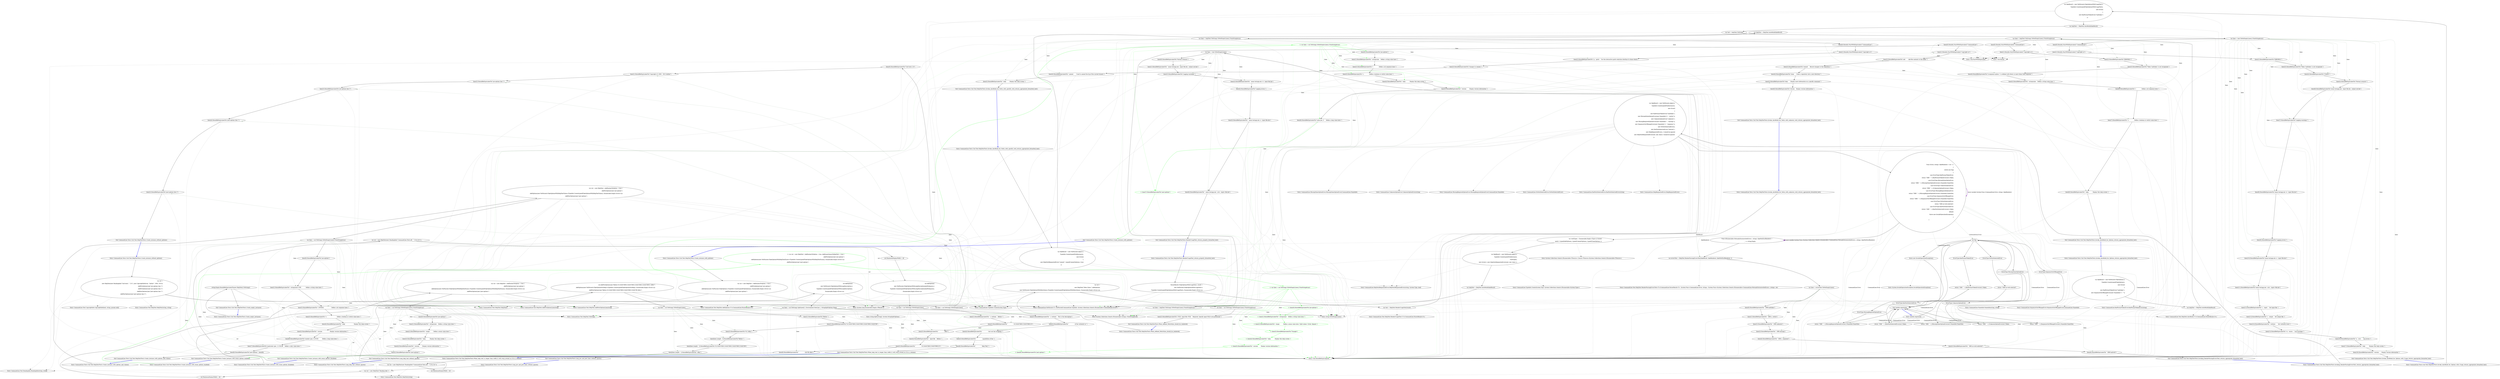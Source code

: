 digraph  {
d24 [cluster="CommandLine.Tests.Unit.Text.HelpTextTests.Create_instance_with_options()", color=green, community=0, label="-1: var lines = sut.ToString().ToNotEmptyLines().TrimStringArray()", span="57-57"];
d23 [cluster="CommandLine.Tests.Unit.Text.HelpTextTests.Create_instance_with_options()", label="var sut = new HelpText { AddDashesToOption = true }\r\n                .AddPreOptionsLine(''pre-options'')\r\n                .AddOptions(new NotParsed<FakeOptions>(TypeInfo.Create(typeof(FakeOptions)), Enumerable.Empty<Error>()))\r\n                .AddPostOptionsLine(''post-options'')", span="50-53"];
d25 [cluster="CommandLine.Tests.Unit.Text.HelpTextTests.Create_instance_with_options()", label="lines[0].ShouldBeEquivalentTo(''pre-options'')", span="58-58"];
d4 [cluster="CommandLine.Text.HelpText.ToString()", label="Entry CommandLine.Text.HelpText.ToString()", span="579-579"];
d21 [cluster="string.ToNotEmptyLines()", label="Entry string.ToNotEmptyLines()", span="10-10"];
d38 [cluster="System.Collections.Generic.IEnumerable<string>.TrimStringArray()", label="Entry System.Collections.Generic.IEnumerable<string>.TrimStringArray()", span="15-15"];
d26 [cluster="CommandLine.Tests.Unit.Text.HelpTextTests.Create_instance_with_options()", label="lines[1].ShouldBeEquivalentTo(''--stringvalue    Define a string value here.'')", span="59-59"];
d27 [cluster="CommandLine.Tests.Unit.Text.HelpTextTests.Create_instance_with_options()", label="lines[2].ShouldBeEquivalentTo(''-i               Define a int sequence here.'')", span="60-60"];
d28 [cluster="CommandLine.Tests.Unit.Text.HelpTextTests.Create_instance_with_options()", label="lines[3].ShouldBeEquivalentTo(''-x               Define a boolean or switch value here.'')", span="61-61"];
d29 [cluster="CommandLine.Tests.Unit.Text.HelpTextTests.Create_instance_with_options()", label="lines[4].ShouldBeEquivalentTo(''--help           Display this help screen.'')", span="62-62"];
d30 [cluster="CommandLine.Tests.Unit.Text.HelpTextTests.Create_instance_with_options()", label="lines[5].ShouldBeEquivalentTo(''--version        Display version information.'')", span="63-63"];
d31 [cluster="CommandLine.Tests.Unit.Text.HelpTextTests.Create_instance_with_options()", label="lines[6].ShouldBeEquivalentTo(''value pos. 0     Define a long value here.'')", span="64-64"];
d32 [cluster="CommandLine.Tests.Unit.Text.HelpTextTests.Create_instance_with_options()", color=green, community=0, label="-1: lines[7].ShouldBeEquivalentTo(''post-options'')", span="65-65"];
d33 [cluster="CommandLine.Tests.Unit.Text.HelpTextTests.Create_instance_with_options()", label="Exit CommandLine.Tests.Unit.Text.HelpTextTests.Create_instance_with_options()", span="46-46"];
d5 [cluster="Unk.ShouldBeEquivalentTo", label="Entry Unk.ShouldBeEquivalentTo", span=""];
d40 [cluster="CommandLine.Tests.Unit.Text.HelpTextTests.Create_instance_with_enum_options_enabled()", color=green, community=0, label="-1: var sut = new HelpText { AddDashesToOption = true, AddEnumValuesToHelpText = true }\r\n                .AddPreOptionsLine(''pre-options'')\r\n                .AddOptions(new NotParsed<FakeOptionsWithHelpTextEnum>(TypeInfo.Create(typeof(FakeOptionsWithHelpTextEnum)), Enumerable.Empty<Error>()))\r\n                .AddPostOptionsLine(''post-options'')", span="74-77"];
d39 [cluster="CommandLine.Tests.Unit.Text.HelpTextTests.Create_instance_with_enum_options_enabled()", label="Entry CommandLine.Tests.Unit.Text.HelpTextTests.Create_instance_with_enum_options_enabled()", span="70-70"];
d41 [cluster="CommandLine.Tests.Unit.Text.HelpTextTests.Create_instance_with_enum_options_enabled()", color=green, community=0, label="-1: var lines = sut.ToString().ToNotEmptyLines().TrimStringArray()", span="81-81"];
d3 [cluster="CommandLine.Text.HelpText.HelpText()", label="Entry CommandLine.Text.HelpText.HelpText()", span="35-35"];
d19 [cluster="CommandLine.Text.HelpText.AddPreOptionsLine(string)", label="Entry CommandLine.Text.HelpText.AddPreOptionsLine(string)", span="321-321"];
d34 [cluster="CommandLine.NotParsed<T>.NotParsed(CommandLine.TypeInfo, System.Collections.Generic.IEnumerable<CommandLine.Error>)", label="Entry CommandLine.NotParsed<T>.NotParsed(CommandLine.TypeInfo, System.Collections.Generic.IEnumerable<CommandLine.Error>)", span="163-163"];
d35 [cluster="CommandLine.TypeInfo.Create(System.Type)", label="Entry CommandLine.TypeInfo.Create(System.Type)", span="29-29"];
d36 [cluster="System.Linq.Enumerable.Empty<TResult>()", label="Entry System.Linq.Enumerable.Empty<TResult>()", span="0-0"];
d37 [cluster="CommandLine.Text.HelpText.AddOptions<T>(CommandLine.ParserResult<T>)", label="Entry CommandLine.Text.HelpText.AddOptions<T>(CommandLine.ParserResult<T>)", span="388-388"];
d20 [cluster="CommandLine.Text.HelpText.AddPostOptionsLine(string)", label="Entry CommandLine.Text.HelpText.AddPostOptionsLine(string)", span="332-332"];
d42 [cluster="CommandLine.Tests.Unit.Text.HelpTextTests.Create_instance_with_enum_options_enabled()", color=green, community=0, label="-1: lines[0].ShouldBeEquivalentTo(''pre-options'')", span="82-82"];
d43 [cluster="CommandLine.Tests.Unit.Text.HelpTextTests.Create_instance_with_enum_options_enabled()", color=green, community=0, label="-1: lines[1].ShouldBeEquivalentTo(''--stringvalue    Define a string value here.'')", span="83-83"];
d44 [cluster="CommandLine.Tests.Unit.Text.HelpTextTests.Create_instance_with_enum_options_enabled()", color=green, community=0, label="-1: lines[2].ShouldBeEquivalentTo(''--shape          Define a enum value here. Valid values: Circle, Square,'')", span="84-84"];
d45 [cluster="CommandLine.Tests.Unit.Text.HelpTextTests.Create_instance_with_enum_options_enabled()", color=green, community=0, label="-1: lines[3].ShouldBeEquivalentTo(''Triangle'')", span="85-85"];
d46 [cluster="CommandLine.Tests.Unit.Text.HelpTextTests.Create_instance_with_enum_options_enabled()", color=green, community=0, label="-1: lines[4].ShouldBeEquivalentTo(''--help           Display this help screen.'')", span="86-86"];
d47 [cluster="CommandLine.Tests.Unit.Text.HelpTextTests.Create_instance_with_enum_options_enabled()", color=green, community=0, label="-1: lines[5].ShouldBeEquivalentTo(''--version        Display version information.'')", span="87-87"];
d48 [cluster="CommandLine.Tests.Unit.Text.HelpTextTests.Create_instance_with_enum_options_enabled()", color=green, community=0, label="-1: lines[6].ShouldBeEquivalentTo(''post-options'')", span="88-88"];
d49 [cluster="CommandLine.Tests.Unit.Text.HelpTextTests.Create_instance_with_enum_options_enabled()", label="Exit CommandLine.Tests.Unit.Text.HelpTextTests.Create_instance_with_enum_options_enabled()", span="70-70"];
d22 [cluster="CommandLine.Tests.Unit.Text.HelpTextTests.Create_instance_with_options()", label="Entry CommandLine.Tests.Unit.Text.HelpTextTests.Create_instance_with_options()", span="46-46"];
d1 [cluster="CommandLine.Tests.Unit.Text.HelpTextTests.Create_empty_instance()", label="string.Empty.ShouldBeEquivalentTo(new HelpText().ToString())", span="18-18"];
d8 [cluster="CommandLine.Tests.Unit.Text.HelpTextTests.Create_instance_without_options()", label="var lines = sut.ToString().ToNotEmptyLines()", span="34-34"];
d52 [cluster="CommandLine.Tests.Unit.Text.HelpTextTests.Create_instance_with_enum_options_disabled()", label="var lines = sut.ToString().ToNotEmptyLines().TrimStringArray()", span="104-104"];
d62 [cluster="CommandLine.Tests.Unit.Text.HelpTextTests.When_defined_MetaValue_should_be_rendered()", label="var lines = sut.ToString().ToNotEmptyLines().TrimStringArray()", span="124-124"];
d70 [cluster="CommandLine.Tests.Unit.Text.HelpTextTests.When_help_text_is_longer_than_width_it_will_wrap_around_as_if_in_a_column()", label="var lines = sut.ToString().Split(new[] { Environment.NewLine }, StringSplitOptions.None)", span="143-143"];
d82 [cluster="CommandLine.Tests.Unit.Text.HelpTextTests.Long_help_text_without_spaces()", label="var lines = sut.ToString().ToNotEmptyLines()", span="166-166"];
d94 [cluster="CommandLine.Tests.Unit.Text.HelpTextTests.Long_pre_and_post_lines_without_spaces()", label="var lines = sut.ToString().ToNotEmptyLines()", span="188-188"];
d152 [cluster="CommandLine.Tests.Unit.Text.HelpTextTests.Invoke_AutoBuild_for_Options_returns_appropriate_formatted_text()", label="var lines = helpText.ToString().ToNotEmptyLines().TrimStringArray()", span="274-274"];
d169 [cluster="CommandLine.Tests.Unit.Text.HelpTextTests.Invoke_AutoBuild_for_Verbs_with_specific_verb_returns_appropriate_formatted_text()", label="var lines = helpText.ToString().ToNotEmptyLines().TrimStringArray()", span="302-302"];
d181 [cluster="CommandLine.Tests.Unit.Text.HelpTextTests.Invoke_AutoBuild_for_Verbs_with_unknown_verb_returns_appropriate_formatted_text()", label="var lines = helpText.ToString().ToNotEmptyLines().TrimStringArray()", span="328-328"];
d194 [cluster="CommandLine.Tests.Unit.Text.HelpTextTests.Create_instance_with_options_and_values()", label="var lines = sut.ToString().ToNotEmptyLines().TrimStringArray()", span="352-352"];
d221 [cluster="CommandLine.Tests.Unit.Text.HelpTextTests.Invoke_AutoBuild_for_Options_with_Usage_returns_appropriate_formatted_text()", label="var text = helpText.ToString()", span="404-404"];
d107 [cluster="CommandLine.Tests.Unit.Text.HelpTextTests.Invoking_RenderParsingErrorsText_returns_appropriate_formatted_text()", label="var lines = errorsText.ToNotEmptyLines()", span="246-246"];
d208 [cluster="CommandLine.Tests.Unit.Text.HelpTextTests.RenderUsageText_returns_properly_formatted_text()", label="var lines = text.ToNotEmptyLines()", span="377-377"];
d222 [cluster="CommandLine.Tests.Unit.Text.HelpTextTests.Invoke_AutoBuild_for_Options_with_Usage_returns_appropriate_formatted_text()", label="var lines = text.ToNotEmptyLines().TrimStringArray()", span="405-405"];
d9 [cluster="CommandLine.Tests.Unit.Text.HelpTextTests.Create_instance_without_options()", label="lines[0].ShouldBeEquivalentTo(''Unit-tests 2.0'')", span="36-36"];
d10 [cluster="CommandLine.Tests.Unit.Text.HelpTextTests.Create_instance_without_options()", label="lines[1].ShouldBeEquivalentTo(''Copyright (C) 2005 - 2013 Author'')", span="37-37"];
d11 [cluster="CommandLine.Tests.Unit.Text.HelpTextTests.Create_instance_without_options()", label="lines[2].ShouldBeEquivalentTo(''pre-options line 1'')", span="38-38"];
d12 [cluster="CommandLine.Tests.Unit.Text.HelpTextTests.Create_instance_without_options()", label="lines[3].ShouldBeEquivalentTo(''pre-options line 2'')", span="39-39"];
d13 [cluster="CommandLine.Tests.Unit.Text.HelpTextTests.Create_instance_without_options()", label="lines[4].ShouldBeEquivalentTo(''post-options line 1'')", span="40-40"];
d14 [cluster="CommandLine.Tests.Unit.Text.HelpTextTests.Create_instance_without_options()", label="lines[5].ShouldBeEquivalentTo(''post-options line 2'')", span="41-41"];
d53 [cluster="CommandLine.Tests.Unit.Text.HelpTextTests.Create_instance_with_enum_options_disabled()", label="lines[0].ShouldBeEquivalentTo(''pre-options'')", span="105-105"];
d54 [cluster="CommandLine.Tests.Unit.Text.HelpTextTests.Create_instance_with_enum_options_disabled()", label="lines[1].ShouldBeEquivalentTo(''--stringvalue    Define a string value here.'')", span="106-106"];
d55 [cluster="CommandLine.Tests.Unit.Text.HelpTextTests.Create_instance_with_enum_options_disabled()", label="lines[2].ShouldBeEquivalentTo(''--shape          Define a enum value here.'')", span="107-107"];
d56 [cluster="CommandLine.Tests.Unit.Text.HelpTextTests.Create_instance_with_enum_options_disabled()", label="lines[3].ShouldBeEquivalentTo(''--help           Display this help screen.'')", span="108-108"];
d57 [cluster="CommandLine.Tests.Unit.Text.HelpTextTests.Create_instance_with_enum_options_disabled()", label="lines[4].ShouldBeEquivalentTo(''--version        Display version information.'')", span="109-109"];
d58 [cluster="CommandLine.Tests.Unit.Text.HelpTextTests.Create_instance_with_enum_options_disabled()", label="lines[5].ShouldBeEquivalentTo(''post-options'')", span="110-110"];
d63 [cluster="CommandLine.Tests.Unit.Text.HelpTextTests.When_defined_MetaValue_should_be_rendered()", label="lines[2].ShouldBeEquivalentTo(''i FILE, input-file=FILE    Required. Specify input FILE to be processed.'')", span="126-126"];
d71 [cluster="CommandLine.Tests.Unit.Text.HelpTextTests.When_help_text_is_longer_than_width_it_will_wrap_around_as_if_in_a_column()", label="lines[2].ShouldBeEquivalentTo(''  v, verbose    This is the description'')", span="144-144"];
d72 [cluster="CommandLine.Tests.Unit.Text.HelpTextTests.When_help_text_is_longer_than_width_it_will_wrap_around_as_if_in_a_column()", label="lines[3].ShouldBeEquivalentTo(''                of the verbosity to '')", span="146-146"];
d73 [cluster="CommandLine.Tests.Unit.Text.HelpTextTests.When_help_text_is_longer_than_width_it_will_wrap_around_as_if_in_a_column()", label="lines[4].ShouldBeEquivalentTo(''                test out the wrapping '')", span="147-147"];
d74 [cluster="CommandLine.Tests.Unit.Text.HelpTextTests.When_help_text_is_longer_than_width_it_will_wrap_around_as_if_in_a_column()", label="lines[5].ShouldBeEquivalentTo(''                capabilities of the '')", span="148-148"];
d75 [cluster="CommandLine.Tests.Unit.Text.HelpTextTests.When_help_text_is_longer_than_width_it_will_wrap_around_as_if_in_a_column()", label="lines[6].ShouldBeEquivalentTo(''                Help Text.'')", span="149-149"];
d83 [cluster="CommandLine.Tests.Unit.Text.HelpTextTests.Long_help_text_without_spaces()", label="lines[1].ShouldBeEquivalentTo(''  v, verbose    Before '')", span="167-167"];
d84 [cluster="CommandLine.Tests.Unit.Text.HelpTextTests.Long_help_text_without_spaces()", label="lines[2].ShouldBeEquivalentTo(''                012345678901234567890123'')", span="168-168"];
d85 [cluster="CommandLine.Tests.Unit.Text.HelpTextTests.Long_help_text_without_spaces()", label="lines[3].ShouldBeEquivalentTo(''                After'')", span="169-169"];
d86 [cluster="CommandLine.Tests.Unit.Text.HelpTextTests.Long_help_text_without_spaces()", label="lines[4].ShouldBeEquivalentTo(''  input-file    Before '')", span="170-170"];
d87 [cluster="CommandLine.Tests.Unit.Text.HelpTextTests.Long_help_text_without_spaces()", label="lines[5].ShouldBeEquivalentTo(''                012345678901234567890123'')", span="171-171"];
d88 [cluster="CommandLine.Tests.Unit.Text.HelpTextTests.Long_help_text_without_spaces()", label="lines[6].ShouldBeEquivalentTo(''                456789 After'')", span="172-172"];
d95 [cluster="CommandLine.Tests.Unit.Text.HelpTextTests.Long_pre_and_post_lines_without_spaces()", label="lines[1].ShouldBeEquivalentTo(''Before '')", span="189-189"];
d96 [cluster="CommandLine.Tests.Unit.Text.HelpTextTests.Long_pre_and_post_lines_without_spaces()", label="lines[2].ShouldBeEquivalentTo(''0123456789012345678901234567890123456789'')", span="190-190"];
d97 [cluster="CommandLine.Tests.Unit.Text.HelpTextTests.Long_pre_and_post_lines_without_spaces()", label="lines[3].ShouldBeEquivalentTo(''012 After'')", span="191-191"];
d98 [cluster="CommandLine.Tests.Unit.Text.HelpTextTests.Long_pre_and_post_lines_without_spaces()", label="lines[lines.Length - 3].ShouldBeEquivalentTo(''Before '')", span="192-192"];
d99 [cluster="CommandLine.Tests.Unit.Text.HelpTextTests.Long_pre_and_post_lines_without_spaces()", label="lines[lines.Length - 2].ShouldBeEquivalentTo(''0123456789012345678901234567890123456789'')", span="193-193"];
d100 [cluster="CommandLine.Tests.Unit.Text.HelpTextTests.Long_pre_and_post_lines_without_spaces()", label="lines[lines.Length - 1].ShouldBeEquivalentTo('' After'')", span="194-194"];
d108 [cluster="CommandLine.Tests.Unit.Text.HelpTextTests.Invoking_RenderParsingErrorsText_returns_appropriate_formatted_text()", label="lines[0].ShouldBeEquivalentTo(''  ERR badtoken'')", span="248-248"];
d109 [cluster="CommandLine.Tests.Unit.Text.HelpTextTests.Invoking_RenderParsingErrorsText_returns_appropriate_formatted_text()", label="lines[1].ShouldBeEquivalentTo(''  ERR x, switch'')", span="249-249"];
d110 [cluster="CommandLine.Tests.Unit.Text.HelpTextTests.Invoking_RenderParsingErrorsText_returns_appropriate_formatted_text()", label="lines[2].ShouldBeEquivalentTo(''  ERR unknown'')", span="250-250"];
d111 [cluster="CommandLine.Tests.Unit.Text.HelpTextTests.Invoking_RenderParsingErrorsText_returns_appropriate_formatted_text()", label="lines[3].ShouldBeEquivalentTo(''  ERR missing'')", span="251-251"];
d112 [cluster="CommandLine.Tests.Unit.Text.HelpTextTests.Invoking_RenderParsingErrorsText_returns_appropriate_formatted_text()", label="lines[4].ShouldBeEquivalentTo(''  ERR s, sequence'')", span="252-252"];
d113 [cluster="CommandLine.Tests.Unit.Text.HelpTextTests.Invoking_RenderParsingErrorsText_returns_appropriate_formatted_text()", label="lines[5].ShouldBeEquivalentTo(''  ERR no-verb-selected'')", span="253-253"];
d114 [cluster="CommandLine.Tests.Unit.Text.HelpTextTests.Invoking_RenderParsingErrorsText_returns_appropriate_formatted_text()", label="lines[6].ShouldBeEquivalentTo(''  ERR badverb'')", span="254-254"];
d155 [cluster="CommandLine.Tests.Unit.Text.HelpTextTests.Invoke_AutoBuild_for_Options_returns_appropriate_formatted_text()", label="lines[2].ShouldBeEquivalentTo(''ERROR(S):'')", span="277-277"];
d156 [cluster="CommandLine.Tests.Unit.Text.HelpTextTests.Invoke_AutoBuild_for_Options_returns_appropriate_formatted_text()", label="lines[3].ShouldBeEquivalentTo(''Token 'badtoken' is not recognized.'')", span="278-278"];
d157 [cluster="CommandLine.Tests.Unit.Text.HelpTextTests.Invoke_AutoBuild_for_Options_returns_appropriate_formatted_text()", label="lines[4].ShouldBeEquivalentTo(''A sequence option 'i' is defined with fewer or more items than required.'')", span="279-279"];
d158 [cluster="CommandLine.Tests.Unit.Text.HelpTextTests.Invoke_AutoBuild_for_Options_returns_appropriate_formatted_text()", label="lines[5].ShouldBeEquivalentTo(''--stringvalue    Define a string value here.'')", span="280-280"];
d159 [cluster="CommandLine.Tests.Unit.Text.HelpTextTests.Invoke_AutoBuild_for_Options_returns_appropriate_formatted_text()", label="lines[6].ShouldBeEquivalentTo(''-i               Define a int sequence here.'')", span="281-281"];
d160 [cluster="CommandLine.Tests.Unit.Text.HelpTextTests.Invoke_AutoBuild_for_Options_returns_appropriate_formatted_text()", label="lines[7].ShouldBeEquivalentTo(''-x               Define a boolean or switch value here.'')", span="282-282"];
d161 [cluster="CommandLine.Tests.Unit.Text.HelpTextTests.Invoke_AutoBuild_for_Options_returns_appropriate_formatted_text()", label="lines[8].ShouldBeEquivalentTo(''--help           Display this help screen.'')", span="283-283"];
d172 [cluster="CommandLine.Tests.Unit.Text.HelpTextTests.Invoke_AutoBuild_for_Verbs_with_specific_verb_returns_appropriate_formatted_text()", label="lines[2].ShouldBeEquivalentTo(''-p, --patch    Use the interactive patch selection interface to chose which'')", span="306-306"];
d173 [cluster="CommandLine.Tests.Unit.Text.HelpTextTests.Invoke_AutoBuild_for_Verbs_with_specific_verb_returns_appropriate_formatted_text()", label="lines[3].ShouldBeEquivalentTo(''changes to commit.'')", span="307-307"];
d174 [cluster="CommandLine.Tests.Unit.Text.HelpTextTests.Invoke_AutoBuild_for_Verbs_with_specific_verb_returns_appropriate_formatted_text()", label="lines[4].ShouldBeEquivalentTo(''--amend        Used to amend the tip of the current branch.'')", span="308-308"];
d175 [cluster="CommandLine.Tests.Unit.Text.HelpTextTests.Invoke_AutoBuild_for_Verbs_with_specific_verb_returns_appropriate_formatted_text()", label="lines[5].ShouldBeEquivalentTo(''--help         Display this help screen.'')", span="309-309"];
d184 [cluster="CommandLine.Tests.Unit.Text.HelpTextTests.Invoke_AutoBuild_for_Verbs_with_unknown_verb_returns_appropriate_formatted_text()", label="lines[2].ShouldBeEquivalentTo(''add        Add file contents to the index.'')", span="332-332"];
d185 [cluster="CommandLine.Tests.Unit.Text.HelpTextTests.Invoke_AutoBuild_for_Verbs_with_unknown_verb_returns_appropriate_formatted_text()", label="lines[3].ShouldBeEquivalentTo(''commit     Record changes to the repository.'')", span="333-333"];
d186 [cluster="CommandLine.Tests.Unit.Text.HelpTextTests.Invoke_AutoBuild_for_Verbs_with_unknown_verb_returns_appropriate_formatted_text()", label="lines[4].ShouldBeEquivalentTo(''clone      Clone a repository into a new directory.'')", span="334-334"];
d187 [cluster="CommandLine.Tests.Unit.Text.HelpTextTests.Invoke_AutoBuild_for_Verbs_with_unknown_verb_returns_appropriate_formatted_text()", label="lines[5].ShouldBeEquivalentTo(''help       Display more information on a specific command.'')", span="335-335"];
d188 [cluster="CommandLine.Tests.Unit.Text.HelpTextTests.Invoke_AutoBuild_for_Verbs_with_unknown_verb_returns_appropriate_formatted_text()", label="lines[6].ShouldBeEquivalentTo(''version    Display version information.'')", span="336-336"];
d195 [cluster="CommandLine.Tests.Unit.Text.HelpTextTests.Create_instance_with_options_and_values()", label="lines[0].ShouldBeEquivalentTo(''pre-options'')", span="353-353"];
d196 [cluster="CommandLine.Tests.Unit.Text.HelpTextTests.Create_instance_with_options_and_values()", label="lines[1].ShouldBeEquivalentTo(''--stringvalue=STR            Define a string value here.'')", span="354-354"];
d197 [cluster="CommandLine.Tests.Unit.Text.HelpTextTests.Create_instance_with_options_and_values()", label="lines[2].ShouldBeEquivalentTo(''-i INTSEQ                    Define a int sequence here.'')", span="355-355"];
d198 [cluster="CommandLine.Tests.Unit.Text.HelpTextTests.Create_instance_with_options_and_values()", label="lines[3].ShouldBeEquivalentTo(''-x                           Define a boolean or switch value here.'')", span="356-356"];
d199 [cluster="CommandLine.Tests.Unit.Text.HelpTextTests.Create_instance_with_options_and_values()", label="lines[4].ShouldBeEquivalentTo(''--help                       Display this help screen.'')", span="357-357"];
d200 [cluster="CommandLine.Tests.Unit.Text.HelpTextTests.Create_instance_with_options_and_values()", label="lines[5].ShouldBeEquivalentTo(''--version                    Display version information.'')", span="358-358"];
d201 [cluster="CommandLine.Tests.Unit.Text.HelpTextTests.Create_instance_with_options_and_values()", label="lines[6].ShouldBeEquivalentTo(''number (pos. 0) NUM          Define a long value here.'')", span="359-359"];
d202 [cluster="CommandLine.Tests.Unit.Text.HelpTextTests.Create_instance_with_options_and_values()", label="lines[7].ShouldBeEquivalentTo(''paintcolor (pos. 1) COLOR    Define a color value here.'')", span="360-360"];
d203 [cluster="CommandLine.Tests.Unit.Text.HelpTextTests.Create_instance_with_options_and_values()", label="lines[8].ShouldBeEquivalentTo(''post-options'', lines[8])", span="361-361"];
d209 [cluster="CommandLine.Tests.Unit.Text.HelpTextTests.RenderUsageText_returns_properly_formatted_text()", label="lines[0].ShouldBeEquivalentTo(''Normal scenario:'')", span="380-380"];
d210 [cluster="CommandLine.Tests.Unit.Text.HelpTextTests.RenderUsageText_returns_properly_formatted_text()", label="lines[1].ShouldBeEquivalentTo(''  mono testapp.exe --input file.bin --output out.bin'')", span="381-381"];
d211 [cluster="CommandLine.Tests.Unit.Text.HelpTextTests.RenderUsageText_returns_properly_formatted_text()", label="lines[2].ShouldBeEquivalentTo(''Logging warnings:'')", span="382-382"];
d212 [cluster="CommandLine.Tests.Unit.Text.HelpTextTests.RenderUsageText_returns_properly_formatted_text()", label="lines[3].ShouldBeEquivalentTo(''  mono testapp.exe -w --input file.bin'')", span="383-383"];
d213 [cluster="CommandLine.Tests.Unit.Text.HelpTextTests.RenderUsageText_returns_properly_formatted_text()", label="lines[4].ShouldBeEquivalentTo(''Logging errors:'')", span="384-384"];
d214 [cluster="CommandLine.Tests.Unit.Text.HelpTextTests.RenderUsageText_returns_properly_formatted_text()", label="lines[5].ShouldBeEquivalentTo(''  mono testapp.exe -e --input file.bin'')", span="385-385"];
d215 [cluster="CommandLine.Tests.Unit.Text.HelpTextTests.RenderUsageText_returns_properly_formatted_text()", label="lines[6].ShouldBeEquivalentTo(''  mono testapp.exe --errs --input=file.bin'')", span="386-386"];
d225 [cluster="CommandLine.Tests.Unit.Text.HelpTextTests.Invoke_AutoBuild_for_Options_with_Usage_returns_appropriate_formatted_text()", label="lines[2].ShouldBeEquivalentTo(''ERROR(S):'')", span="408-408"];
d226 [cluster="CommandLine.Tests.Unit.Text.HelpTextTests.Invoke_AutoBuild_for_Options_with_Usage_returns_appropriate_formatted_text()", label="lines[3].ShouldBeEquivalentTo(''Token 'badtoken' is not recognized.'')", span="409-409"];
d227 [cluster="CommandLine.Tests.Unit.Text.HelpTextTests.Invoke_AutoBuild_for_Options_with_Usage_returns_appropriate_formatted_text()", label="lines[4].ShouldBeEquivalentTo(''USAGE:'')", span="410-410"];
d228 [cluster="CommandLine.Tests.Unit.Text.HelpTextTests.Invoke_AutoBuild_for_Options_with_Usage_returns_appropriate_formatted_text()", label="lines[5].ShouldBeEquivalentTo(''Normal scenario:'')", span="411-411"];
d229 [cluster="CommandLine.Tests.Unit.Text.HelpTextTests.Invoke_AutoBuild_for_Options_with_Usage_returns_appropriate_formatted_text()", label="lines[6].ShouldBeEquivalentTo(''mono testapp.exe --input file.bin --output out.bin'')", span="412-412"];
d230 [cluster="CommandLine.Tests.Unit.Text.HelpTextTests.Invoke_AutoBuild_for_Options_with_Usage_returns_appropriate_formatted_text()", label="lines[7].ShouldBeEquivalentTo(''Logging warnings:'')", span="413-413"];
d231 [cluster="CommandLine.Tests.Unit.Text.HelpTextTests.Invoke_AutoBuild_for_Options_with_Usage_returns_appropriate_formatted_text()", label="lines[8].ShouldBeEquivalentTo(''mono testapp.exe -w --input file.bin'')", span="414-414"];
d232 [cluster="CommandLine.Tests.Unit.Text.HelpTextTests.Invoke_AutoBuild_for_Options_with_Usage_returns_appropriate_formatted_text()", label="lines[9].ShouldBeEquivalentTo(''Logging errors:'')", span="415-415"];
d233 [cluster="CommandLine.Tests.Unit.Text.HelpTextTests.Invoke_AutoBuild_for_Options_with_Usage_returns_appropriate_formatted_text()", label="lines[10].ShouldBeEquivalentTo(''mono testapp.exe -e --input file.bin'')", span="416-416"];
d234 [cluster="CommandLine.Tests.Unit.Text.HelpTextTests.Invoke_AutoBuild_for_Options_with_Usage_returns_appropriate_formatted_text()", label="lines[11].ShouldBeEquivalentTo(''mono testapp.exe --errs --input=file.bin'')", span="417-417"];
d235 [cluster="CommandLine.Tests.Unit.Text.HelpTextTests.Invoke_AutoBuild_for_Options_with_Usage_returns_appropriate_formatted_text()", label="lines[12].ShouldBeEquivalentTo(''-i, --input     Set input file.'')", span="418-418"];
d236 [cluster="CommandLine.Tests.Unit.Text.HelpTextTests.Invoke_AutoBuild_for_Options_with_Usage_returns_appropriate_formatted_text()", label="lines[13].ShouldBeEquivalentTo(''-i, --output    Set output file.'')", span="419-419"];
d237 [cluster="CommandLine.Tests.Unit.Text.HelpTextTests.Invoke_AutoBuild_for_Options_with_Usage_returns_appropriate_formatted_text()", label="lines[14].ShouldBeEquivalentTo(''--verbose       Set verbosity level.'')", span="420-420"];
d238 [cluster="CommandLine.Tests.Unit.Text.HelpTextTests.Invoke_AutoBuild_for_Options_with_Usage_returns_appropriate_formatted_text()", label="lines[15].ShouldBeEquivalentTo(''-w, --warns     Log warnings.'')", span="421-421"];
d239 [cluster="CommandLine.Tests.Unit.Text.HelpTextTests.Invoke_AutoBuild_for_Options_with_Usage_returns_appropriate_formatted_text()", label="lines[16].ShouldBeEquivalentTo(''-e, --errs      Log errors.'')", span="422-422"];
d240 [cluster="CommandLine.Tests.Unit.Text.HelpTextTests.Invoke_AutoBuild_for_Options_with_Usage_returns_appropriate_formatted_text()", label="lines[17].ShouldBeEquivalentTo(''--help          Display this help screen.'')", span="423-423"];
d241 [cluster="CommandLine.Tests.Unit.Text.HelpTextTests.Invoke_AutoBuild_for_Options_with_Usage_returns_appropriate_formatted_text()", label="lines[18].ShouldBeEquivalentTo(''--version       Display version information.'')", span="424-424"];
d51 [cluster="CommandLine.Tests.Unit.Text.HelpTextTests.Create_instance_with_enum_options_disabled()", label="var sut = new HelpText { AddDashesToOption = true }\r\n                .AddPreOptionsLine(''pre-options'')\r\n                .AddOptions(new NotParsed<FakeOptionsWithHelpTextEnum>(TypeInfo.Create(typeof(FakeOptionsWithHelpTextEnum)), Enumerable.Empty<Error>()))\r\n                .AddPostOptionsLine(''post-options'')", span="97-100"];
d193 [cluster="CommandLine.Tests.Unit.Text.HelpTextTests.Create_instance_with_options_and_values()", label="var sut = new HelpText { AddDashesToOption = true }\r\n                .AddPreOptionsLine(''pre-options'')\r\n                .AddOptions(new NotParsed<FakeOptionsWithHelpTextValue>(TypeInfo.Create(typeof(FakeOptionsWithHelpTextValue)), Enumerable.Empty<Error>()))\r\n                .AddPostOptionsLine(''post-options'')", span="345-348"];
d7 [cluster="CommandLine.Tests.Unit.Text.HelpTextTests.Create_instance_without_options()", label="var sut =\r\n                new HelpText(new HeadingInfo(''Unit-tests'', ''2.0''), new CopyrightInfo(true, ''Author'', 2005, 2013))\r\n                    .AddPreOptionsLine(''pre-options line 1'')\r\n                    .AddPreOptionsLine(''pre-options line 2'')\r\n                    .AddPostOptionsLine(''post-options line 1'')\r\n                    .AddPostOptionsLine(''post-options line 2'')", span="26-31"];
d93 [cluster="CommandLine.Tests.Unit.Text.HelpTextTests.Long_pre_and_post_lines_without_spaces()", label="sut.AddPreOptionsLine(''Before 0123456789012345678901234567890123456789012 After'')\r\n                .AddOptions(new NotParsed<FakeOptionsForHelp>(TypeInfo.Create(typeof(FakeOptionsForHelp)), Enumerable.Empty<Error>()))\r\n                .AddPostOptionsLine(''Before 0123456789012345678901234567890123456789 After'')", span="183-185"];
d61 [cluster="CommandLine.Tests.Unit.Text.HelpTextTests.When_defined_MetaValue_should_be_rendered()", label="var sut =\r\n                new HelpText(''Meta Value.'').AddOptions(\r\n                    new NotParsed<FakeOptionsWithMetaValue>(TypeInfo.Create(typeof(FakeOptionsWithMetaValue)), Enumerable.Empty<Error>()))", span="119-121"];
d69 [cluster="CommandLine.Tests.Unit.Text.HelpTextTests.When_help_text_is_longer_than_width_it_will_wrap_around_as_if_in_a_column()", label="sut.AddOptions(\r\n                new NotParsed<FakeOptionsWithLongDescription>(\r\n                    TypeInfo.Create(typeof(FakeOptionsWithLongDescription)),\r\n                    Enumerable.Empty<Error>()))", span="137-140"];
d81 [cluster="CommandLine.Tests.Unit.Text.HelpTextTests.Long_help_text_without_spaces()", label="sut.AddOptions(\r\n                new NotParsed<FakeOptionsWithLongDescriptionAndNoSpaces>(\r\n                    TypeInfo.Create(typeof(FakeOptionsWithLongDescriptionAndNoSpaces)),\r\n                    Enumerable.Empty<Error>()))", span="160-163"];
d103 [cluster="CommandLine.Tests.Unit.Text.HelpTextTests.Invoking_RenderParsingErrorsText_returns_appropriate_formatted_text()", label="var fakeResult = new NotParsed<object>(\r\n                TypeInfo.Create(typeof(NullInstance)),\r\n                new Error[]\r\n                    {\r\n                        new BadFormatTokenError(''badtoken''),\r\n                        new MissingValueOptionError(new NameInfo(''x'', ''switch'')),\r\n                        new UnknownOptionError(''unknown''),\r\n                        new MissingRequiredOptionError(new NameInfo('''', ''missing'')),\r\n                        new SequenceOutOfRangeError(new NameInfo(''s'', ''sequence'')),\r\n                        new NoVerbSelectedError(),\r\n                        new BadVerbSelectedError(''badverb''),\r\n                        new HelpRequestedError(), // should be ignored\r\n                        new HelpVerbRequestedError(null, null, false) // should be ignored \r\n                    })", span="203-216"];
d150 [cluster="CommandLine.Tests.Unit.Text.HelpTextTests.Invoke_AutoBuild_for_Options_returns_appropriate_formatted_text()", label="var fakeResult = new NotParsed<FakeOptions>(\r\n                TypeInfo.Create(typeof(FakeOptions)),\r\n                new Error[]\r\n                    {\r\n                        new BadFormatTokenError(''badtoken''),\r\n                        new SequenceOutOfRangeError(new NameInfo(''i'', ''''))\r\n                    })", span="262-268"];
d167 [cluster="CommandLine.Tests.Unit.Text.HelpTextTests.Invoke_AutoBuild_for_Verbs_with_specific_verb_returns_appropriate_formatted_text()", label="var fakeResult = new NotParsed<object>(\r\n                TypeInfo.Create(typeof(NullInstance)),\r\n                new Error[]\r\n                    {\r\n                        new HelpVerbRequestedError(''commit'', typeof(CommitOptions), true)\r\n                    })", span="291-296"];
d179 [cluster="CommandLine.Tests.Unit.Text.HelpTextTests.Invoke_AutoBuild_for_Verbs_with_unknown_verb_returns_appropriate_formatted_text()", label="var fakeResult = new NotParsed<object>(\r\n                TypeInfo.Create(typeof(NullInstance),\r\n                    verbTypes),\r\n                new Error[] { new HelpVerbRequestedError(null, null, false) })", span="319-322"];
d206 [cluster="CommandLine.Tests.Unit.Text.HelpTextTests.RenderUsageText_returns_properly_formatted_text()", label="ParserResult<FakeOptionsWithUsageText> result =\r\n                new NotParsed<FakeOptionsWithUsageText>(\r\n                    TypeInfo.Create(typeof(FakeOptionsWithUsageText)), Enumerable.Empty<Error>())", span="369-371"];
d219 [cluster="CommandLine.Tests.Unit.Text.HelpTextTests.Invoke_AutoBuild_for_Options_with_Usage_returns_appropriate_formatted_text()", label="var fakeResult = new NotParsed<FakeOptionsWithUsageText>(\r\n                TypeInfo.Create(typeof(FakeOptionsWithUsageText)),\r\n                new Error[]\r\n                    {\r\n                        new BadFormatTokenError(''badtoken'')\r\n                    })", span="393-398"];
d178 [cluster="CommandLine.Tests.Unit.Text.HelpTextTests.Invoke_AutoBuild_for_Verbs_with_unknown_verb_returns_appropriate_formatted_text()", label="var verbTypes = Enumerable.Empty<Type>().Concat(\r\n                new[] { typeof(AddOptions), typeof(CommitOptions), typeof(CloneOptions) })", span="317-318"];
d0 [cluster="CommandLine.Tests.Unit.Text.HelpTextTests.Create_empty_instance()", label="Entry CommandLine.Tests.Unit.Text.HelpTextTests.Create_empty_instance()", span="16-16"];
d2 [cluster="CommandLine.Tests.Unit.Text.HelpTextTests.Create_empty_instance()", label="Exit CommandLine.Tests.Unit.Text.HelpTextTests.Create_empty_instance()", span="16-16"];
d67 [cluster="CommandLine.Tests.Unit.Text.HelpTextTests.When_help_text_is_longer_than_width_it_will_wrap_around_as_if_in_a_column()", label="var sut = new HelpText(new HeadingInfo(''CommandLine.Tests.dll'', ''1.9.4.131''))", span="135-135"];
d77 [cluster="string.Split(string[], System.StringSplitOptions)", label="Entry string.Split(string[], System.StringSplitOptions)", span="0-0"];
d79 [cluster="CommandLine.Tests.Unit.Text.HelpTextTests.Long_help_text_without_spaces()", label="var sut = new HelpText(new HeadingInfo(''CommandLine.Tests.dll'', ''1.9.4.131''))", span="158-158"];
d91 [cluster="CommandLine.Tests.Unit.Text.HelpTextTests.Long_pre_and_post_lines_without_spaces()", label="var sut = new HelpText(''Heading Info.'')", span="181-181"];
d151 [cluster="CommandLine.Tests.Unit.Text.HelpTextTests.Invoke_AutoBuild_for_Options_returns_appropriate_formatted_text()", label="var helpText = HelpText.AutoBuild(fakeResult)", span="271-271"];
d153 [cluster="CommandLine.Tests.Unit.Text.HelpTextTests.Invoke_AutoBuild_for_Options_returns_appropriate_formatted_text()", label="lines[0].Should().StartWithEquivalent(''CommandLine'')", span="275-275"];
d154 [cluster="CommandLine.Tests.Unit.Text.HelpTextTests.Invoke_AutoBuild_for_Options_returns_appropriate_formatted_text()", label="lines[1].Should().StartWithEquivalent(''Copyright (c)'')", span="276-276"];
d168 [cluster="CommandLine.Tests.Unit.Text.HelpTextTests.Invoke_AutoBuild_for_Verbs_with_specific_verb_returns_appropriate_formatted_text()", label="var helpText = HelpText.AutoBuild(fakeResult)", span="299-299"];
d170 [cluster="CommandLine.Tests.Unit.Text.HelpTextTests.Invoke_AutoBuild_for_Verbs_with_specific_verb_returns_appropriate_formatted_text()", label="lines[0].Should().StartWithEquivalent(''CommandLine'')", span="304-304"];
d171 [cluster="CommandLine.Tests.Unit.Text.HelpTextTests.Invoke_AutoBuild_for_Verbs_with_specific_verb_returns_appropriate_formatted_text()", label="lines[1].Should().StartWithEquivalent(''Copyright (c)'')", span="305-305"];
d180 [cluster="CommandLine.Tests.Unit.Text.HelpTextTests.Invoke_AutoBuild_for_Verbs_with_unknown_verb_returns_appropriate_formatted_text()", label="var helpText = HelpText.AutoBuild(fakeResult)", span="325-325"];
d182 [cluster="CommandLine.Tests.Unit.Text.HelpTextTests.Invoke_AutoBuild_for_Verbs_with_unknown_verb_returns_appropriate_formatted_text()", label="lines[0].Should().StartWithEquivalent(''CommandLine'')", span="330-330"];
d183 [cluster="CommandLine.Tests.Unit.Text.HelpTextTests.Invoke_AutoBuild_for_Verbs_with_unknown_verb_returns_appropriate_formatted_text()", label="lines[1].Should().StartWithEquivalent(''Copyright (c)'')", span="331-331"];
d220 [cluster="CommandLine.Tests.Unit.Text.HelpTextTests.Invoke_AutoBuild_for_Options_with_Usage_returns_appropriate_formatted_text()", label="var helpText = HelpText.AutoBuild(fakeResult)", span="401-401"];
d106 [cluster="CommandLine.Tests.Unit.Text.HelpTextTests.Invoking_RenderParsingErrorsText_returns_appropriate_formatted_text()", label="var errorsText = HelpText.RenderParsingErrorsText(fakeResult, fakeRenderer, fakeMutExclRenderer, 2)", span="243-243"];
d207 [cluster="CommandLine.Tests.Unit.Text.HelpTextTests.RenderUsageText_returns_properly_formatted_text()", label="var text = HelpText.RenderUsageText(result)", span="374-374"];
d223 [cluster="CommandLine.Tests.Unit.Text.HelpTextTests.Invoke_AutoBuild_for_Options_with_Usage_returns_appropriate_formatted_text()", label="lines[0].Should().StartWithEquivalent(''CommandLine'')", span="406-406"];
d224 [cluster="CommandLine.Tests.Unit.Text.HelpTextTests.Invoke_AutoBuild_for_Options_with_Usage_returns_appropriate_formatted_text()", label="lines[1].Should().StartWithEquivalent(''Copyright (c)'')", span="407-407"];
d15 [cluster="CommandLine.Tests.Unit.Text.HelpTextTests.Create_instance_without_options()", label="Exit CommandLine.Tests.Unit.Text.HelpTextTests.Create_instance_without_options()", span="22-22"];
d59 [cluster="CommandLine.Tests.Unit.Text.HelpTextTests.Create_instance_with_enum_options_disabled()", label="Exit CommandLine.Tests.Unit.Text.HelpTextTests.Create_instance_with_enum_options_disabled()", span="93-93"];
d64 [cluster="CommandLine.Tests.Unit.Text.HelpTextTests.When_defined_MetaValue_should_be_rendered()", label="Exit CommandLine.Tests.Unit.Text.HelpTextTests.When_defined_MetaValue_should_be_rendered()", span="115-115"];
d76 [cluster="CommandLine.Tests.Unit.Text.HelpTextTests.When_help_text_is_longer_than_width_it_will_wrap_around_as_if_in_a_column()", label="Exit CommandLine.Tests.Unit.Text.HelpTextTests.When_help_text_is_longer_than_width_it_will_wrap_around_as_if_in_a_column()", span="131-131"];
d89 [cluster="CommandLine.Tests.Unit.Text.HelpTextTests.Long_help_text_without_spaces()", label="Exit CommandLine.Tests.Unit.Text.HelpTextTests.Long_help_text_without_spaces()", span="154-154"];
d101 [cluster="CommandLine.Tests.Unit.Text.HelpTextTests.Long_pre_and_post_lines_without_spaces()", label="Exit CommandLine.Tests.Unit.Text.HelpTextTests.Long_pre_and_post_lines_without_spaces()", span="177-177"];
d115 [cluster="CommandLine.Tests.Unit.Text.HelpTextTests.Invoking_RenderParsingErrorsText_returns_appropriate_formatted_text()", label="Exit CommandLine.Tests.Unit.Text.HelpTextTests.Invoking_RenderParsingErrorsText_returns_appropriate_formatted_text()", span="200-200"];
d162 [cluster="CommandLine.Tests.Unit.Text.HelpTextTests.Invoke_AutoBuild_for_Options_returns_appropriate_formatted_text()", label="Exit CommandLine.Tests.Unit.Text.HelpTextTests.Invoke_AutoBuild_for_Options_returns_appropriate_formatted_text()", span="259-259"];
d176 [cluster="CommandLine.Tests.Unit.Text.HelpTextTests.Invoke_AutoBuild_for_Verbs_with_specific_verb_returns_appropriate_formatted_text()", label="Exit CommandLine.Tests.Unit.Text.HelpTextTests.Invoke_AutoBuild_for_Verbs_with_specific_verb_returns_appropriate_formatted_text()", span="288-288"];
d189 [cluster="CommandLine.Tests.Unit.Text.HelpTextTests.Invoke_AutoBuild_for_Verbs_with_unknown_verb_returns_appropriate_formatted_text()", label="Exit CommandLine.Tests.Unit.Text.HelpTextTests.Invoke_AutoBuild_for_Verbs_with_unknown_verb_returns_appropriate_formatted_text()", span="314-314"];
d204 [cluster="CommandLine.Tests.Unit.Text.HelpTextTests.Create_instance_with_options_and_values()", label="Exit CommandLine.Tests.Unit.Text.HelpTextTests.Create_instance_with_options_and_values()", span="341-341"];
d216 [cluster="CommandLine.Tests.Unit.Text.HelpTextTests.RenderUsageText_returns_properly_formatted_text()", label="Exit CommandLine.Tests.Unit.Text.HelpTextTests.RenderUsageText_returns_properly_formatted_text()", span="366-366"];
d242 [cluster="CommandLine.Tests.Unit.Text.HelpTextTests.Invoke_AutoBuild_for_Options_with_Usage_returns_appropriate_formatted_text()", label="Exit CommandLine.Tests.Unit.Text.HelpTextTests.Invoke_AutoBuild_for_Options_with_Usage_returns_appropriate_formatted_text()", span="390-390"];
d50 [cluster="CommandLine.Tests.Unit.Text.HelpTextTests.Create_instance_with_enum_options_disabled()", label="Entry CommandLine.Tests.Unit.Text.HelpTextTests.Create_instance_with_enum_options_disabled()", span="93-93"];
d192 [cluster="CommandLine.Tests.Unit.Text.HelpTextTests.Create_instance_with_options_and_values()", label="Entry CommandLine.Tests.Unit.Text.HelpTextTests.Create_instance_with_options_and_values()", span="341-341"];
d6 [cluster="CommandLine.Tests.Unit.Text.HelpTextTests.Create_instance_without_options()", label="Entry CommandLine.Tests.Unit.Text.HelpTextTests.Create_instance_without_options()", span="22-22"];
d16 [cluster="CommandLine.Text.HelpText.HelpText(string, string)", label="Entry CommandLine.Text.HelpText.HelpText(string, string)", span="81-81"];
d17 [cluster="CommandLine.Text.HeadingInfo.HeadingInfo(string, string)", label="Entry CommandLine.Text.HeadingInfo.HeadingInfo(string, string)", span="27-27"];
d18 [cluster="CommandLine.Text.CopyrightInfo.CopyrightInfo(bool, string, params int[])", label="Entry CommandLine.Text.CopyrightInfo.CopyrightInfo(bool, string, params int[])", span="60-60"];
d92 [cluster="CommandLine.Tests.Unit.Text.HelpTextTests.Long_pre_and_post_lines_without_spaces()", label="sut.MaximumDisplayWidth = 40", span="182-182"];
d60 [cluster="CommandLine.Tests.Unit.Text.HelpTextTests.When_defined_MetaValue_should_be_rendered()", label="Entry CommandLine.Tests.Unit.Text.HelpTextTests.When_defined_MetaValue_should_be_rendered()", span="115-115"];
d65 [cluster="CommandLine.Text.HelpText.HelpText(string)", label="Entry CommandLine.Text.HelpText.HelpText(string)", span="58-58"];
d68 [cluster="CommandLine.Tests.Unit.Text.HelpTextTests.When_help_text_is_longer_than_width_it_will_wrap_around_as_if_in_a_column()", label="sut.MaximumDisplayWidth = 40", span="136-136"];
d80 [cluster="CommandLine.Tests.Unit.Text.HelpTextTests.Long_help_text_without_spaces()", label="sut.MaximumDisplayWidth = 40", span="159-159"];
d102 [cluster="CommandLine.Tests.Unit.Text.HelpTextTests.Invoking_RenderParsingErrorsText_returns_appropriate_formatted_text()", label="Entry CommandLine.Tests.Unit.Text.HelpTextTests.Invoking_RenderParsingErrorsText_returns_appropriate_formatted_text()", span="200-200"];
d104 [cluster="CommandLine.Tests.Unit.Text.HelpTextTests.Invoking_RenderParsingErrorsText_returns_appropriate_formatted_text()", label="Func<Error, string> fakeRenderer = err =>\r\n                {\r\n                    switch (err.Tag)\r\n                    {\r\n                        case ErrorType.BadFormatTokenError:\r\n                            return ''ERR '' + ((BadFormatTokenError)err).Token;\r\n                        case ErrorType.MissingValueOptionError:\r\n                            return ''ERR '' + ((MissingValueOptionError)err).NameInfo.NameText;\r\n                        case ErrorType.UnknownOptionError:\r\n                            return ''ERR '' + ((UnknownOptionError)err).Token;\r\n                        case ErrorType.MissingRequiredOptionError:\r\n                            return ''ERR '' + ((MissingRequiredOptionError)err).NameInfo.NameText;\r\n                        case ErrorType.SequenceOutOfRangeError:\r\n                            return ''ERR '' + ((SequenceOutOfRangeError)err).NameInfo.NameText;\r\n                        case ErrorType.NoVerbSelectedError:\r\n                            return ''ERR no-verb-selected'';\r\n                        case ErrorType.BadVerbSelectedError:\r\n                            return ''ERR '' + ((BadVerbSelectedError)err).Token;\r\n                        default:\r\n                            throw new InvalidOperationException();\r\n                    }\r\n                }", span="217-238"];
d116 [cluster="CommandLine.BadFormatTokenError.BadFormatTokenError(string)", label="Entry CommandLine.BadFormatTokenError.BadFormatTokenError(string)", span="196-196"];
d117 [cluster="CommandLine.MissingValueOptionError.MissingValueOptionError(CommandLine.NameInfo)", label="Entry CommandLine.MissingValueOptionError.MissingValueOptionError(CommandLine.NameInfo)", span="269-269"];
d118 [cluster="CommandLine.NameInfo.NameInfo(string, string)", label="Entry CommandLine.NameInfo.NameInfo(string, string)", span="20-20"];
d119 [cluster="CommandLine.UnknownOptionError.UnknownOptionError(string)", label="Entry CommandLine.UnknownOptionError.UnknownOptionError(string)", span="280-280"];
d120 [cluster="CommandLine.MissingRequiredOptionError.MissingRequiredOptionError(CommandLine.NameInfo)", label="Entry CommandLine.MissingRequiredOptionError.MissingRequiredOptionError(CommandLine.NameInfo)", span="291-291"];
d121 [cluster="CommandLine.SequenceOutOfRangeError.SequenceOutOfRangeError(CommandLine.NameInfo)", label="Entry CommandLine.SequenceOutOfRangeError.SequenceOutOfRangeError(CommandLine.NameInfo)", span="335-335"];
d122 [cluster="CommandLine.NoVerbSelectedError.NoVerbSelectedError()", label="Entry CommandLine.NoVerbSelectedError.NoVerbSelectedError()", span="421-421"];
d123 [cluster="CommandLine.BadVerbSelectedError.BadVerbSelectedError(string)", label="Entry CommandLine.BadVerbSelectedError.BadVerbSelectedError(string)", span="357-357"];
d124 [cluster="CommandLine.HelpRequestedError.HelpRequestedError()", label="Entry CommandLine.HelpRequestedError.HelpRequestedError()", span="368-368"];
d125 [cluster="CommandLine.HelpVerbRequestedError.HelpVerbRequestedError(string, System.Type, bool)", label="Entry CommandLine.HelpVerbRequestedError.HelpVerbRequestedError(string, System.Type, bool)", span="383-383"];
d149 [cluster="CommandLine.Tests.Unit.Text.HelpTextTests.Invoke_AutoBuild_for_Options_returns_appropriate_formatted_text()", label="Entry CommandLine.Tests.Unit.Text.HelpTextTests.Invoke_AutoBuild_for_Options_returns_appropriate_formatted_text()", span="259-259"];
d166 [cluster="CommandLine.Tests.Unit.Text.HelpTextTests.Invoke_AutoBuild_for_Verbs_with_specific_verb_returns_appropriate_formatted_text()", label="Entry CommandLine.Tests.Unit.Text.HelpTextTests.Invoke_AutoBuild_for_Verbs_with_specific_verb_returns_appropriate_formatted_text()", span="288-288"];
d191 [cluster="CommandLine.TypeInfo.Create(System.Type, System.Collections.Generic.IEnumerable<System.Type>)", label="Entry CommandLine.TypeInfo.Create(System.Type, System.Collections.Generic.IEnumerable<System.Type>)", span="34-34"];
d205 [cluster="CommandLine.Tests.Unit.Text.HelpTextTests.RenderUsageText_returns_properly_formatted_text()", label="Entry CommandLine.Tests.Unit.Text.HelpTextTests.RenderUsageText_returns_properly_formatted_text()", span="366-366"];
d218 [cluster="CommandLine.Tests.Unit.Text.HelpTextTests.Invoke_AutoBuild_for_Options_with_Usage_returns_appropriate_formatted_text()", label="Entry CommandLine.Tests.Unit.Text.HelpTextTests.Invoke_AutoBuild_for_Options_with_Usage_returns_appropriate_formatted_text()", span="390-390"];
d177 [cluster="CommandLine.Tests.Unit.Text.HelpTextTests.Invoke_AutoBuild_for_Verbs_with_unknown_verb_returns_appropriate_formatted_text()", label="Entry CommandLine.Tests.Unit.Text.HelpTextTests.Invoke_AutoBuild_for_Verbs_with_unknown_verb_returns_appropriate_formatted_text()", span="314-314"];
d190 [cluster="System.Collections.Generic.IEnumerable<TSource>.Concat<TSource>(System.Collections.Generic.IEnumerable<TSource>)", label="Entry System.Collections.Generic.IEnumerable<TSource>.Concat<TSource>(System.Collections.Generic.IEnumerable<TSource>)", span="0-0"];
d66 [cluster="CommandLine.Tests.Unit.Text.HelpTextTests.When_help_text_is_longer_than_width_it_will_wrap_around_as_if_in_a_column()", label="Entry CommandLine.Tests.Unit.Text.HelpTextTests.When_help_text_is_longer_than_width_it_will_wrap_around_as_if_in_a_column()", span="131-131"];
d78 [cluster="CommandLine.Tests.Unit.Text.HelpTextTests.Long_help_text_without_spaces()", label="Entry CommandLine.Tests.Unit.Text.HelpTextTests.Long_help_text_without_spaces()", span="154-154"];
d90 [cluster="CommandLine.Tests.Unit.Text.HelpTextTests.Long_pre_and_post_lines_without_spaces()", label="Entry CommandLine.Tests.Unit.Text.HelpTextTests.Long_pre_and_post_lines_without_spaces()", span="177-177"];
d163 [cluster="CommandLine.Text.HelpText.AutoBuild<T>(CommandLine.ParserResult<T>)", label="Entry CommandLine.Text.HelpText.AutoBuild<T>(CommandLine.ParserResult<T>)", span="259-259"];
d164 [cluster="Unk.Should", label="Entry Unk.Should", span=""];
d165 [cluster="Unk.StartWithEquivalent", label="Entry Unk.StartWithEquivalent", span=""];
d105 [cluster="CommandLine.Tests.Unit.Text.HelpTextTests.Invoking_RenderParsingErrorsText_returns_appropriate_formatted_text()", label="Func<IEnumerable<MutuallyExclusiveSetError>, string> fakeMutExclRenderer =\r\n                _ => string.Empty", span="239-240"];
d126 [cluster="CommandLine.Text.HelpText.RenderParsingErrorsText<T>(CommandLine.ParserResult<T>, System.Func<CommandLine.Error, string>, System.Func<System.Collections.Generic.IEnumerable<CommandLine.MutuallyExclusiveSetError>, string>, int)", label="Entry CommandLine.Text.HelpText.RenderParsingErrorsText<T>(CommandLine.ParserResult<T>, System.Func<CommandLine.Error, string>, System.Func<System.Collections.Generic.IEnumerable<CommandLine.MutuallyExclusiveSetError>, string>, int)", span="457-457"];
d217 [cluster="CommandLine.Text.HelpText.RenderUsageText<T>(CommandLine.ParserResult<T>)", label="Entry CommandLine.Text.HelpText.RenderUsageText<T>(CommandLine.ParserResult<T>)", span="515-515"];
d128 [cluster="lambda expression", label="err.Tag", span="219-219"];
d130 [cluster="lambda expression", label="return ''ERR '' + ((BadFormatTokenError)err).Token;", span="222-222"];
d132 [cluster="lambda expression", label="return ''ERR '' + ((MissingValueOptionError)err).NameInfo.NameText;", span="224-224"];
d134 [cluster="lambda expression", label="return ''ERR '' + ((UnknownOptionError)err).Token;", span="226-226"];
d136 [cluster="lambda expression", label="return ''ERR '' + ((MissingRequiredOptionError)err).NameInfo.NameText;", span="228-228"];
d138 [cluster="lambda expression", label="return ''ERR '' + ((SequenceOutOfRangeError)err).NameInfo.NameText;", span="230-230"];
d142 [cluster="lambda expression", label="return ''ERR '' + ((BadVerbSelectedError)err).Token;", span="234-234"];
d127 [cluster="lambda expression", label="Entry lambda expression", span="217-238"];
d129 [cluster="lambda expression", label="ErrorType.BadFormatTokenError", span="221-221"];
d131 [cluster="lambda expression", label="ErrorType.MissingValueOptionError", span="223-223"];
d133 [cluster="lambda expression", label="ErrorType.UnknownOptionError", span="225-225"];
d135 [cluster="lambda expression", label="ErrorType.MissingRequiredOptionError", span="227-227"];
d137 [cluster="lambda expression", label="ErrorType.SequenceOutOfRangeError", span="229-229"];
d139 [cluster="lambda expression", label="ErrorType.NoVerbSelectedError", span="231-231"];
d141 [cluster="lambda expression", label="ErrorType.BadVerbSelectedError", span="233-233"];
d143 [cluster="lambda expression", label="throw new InvalidOperationException();", span="236-236"];
d144 [cluster="lambda expression", label="Exit lambda expression", span="217-238"];
d140 [cluster="lambda expression", label="return ''ERR no-verb-selected'';", span="232-232"];
d145 [cluster="System.InvalidOperationException.InvalidOperationException()", label="Entry System.InvalidOperationException.InvalidOperationException()", span="0-0"];
d24 -> d25  [color=green, key=0, style=solid];
d24 -> d4  [color=green, key=2, style=dotted];
d24 -> d21  [color=green, key=2, style=dotted];
d24 -> d38  [color=green, key=2, style=dotted];
d24 -> d26  [color=green, key=1, label=lines, style=dashed];
d24 -> d27  [color=green, key=1, label=lines, style=dashed];
d24 -> d28  [color=green, key=1, label=lines, style=dashed];
d24 -> d29  [color=green, key=1, label=lines, style=dashed];
d24 -> d30  [color=green, key=1, label=lines, style=dashed];
d24 -> d31  [color=green, key=1, label=lines, style=dashed];
d24 -> d32  [color=green, key=1, label=lines, style=dashed];
d23 -> d24  [color=green, key=0, style=solid];
d23 -> d3  [key=2, style=dotted];
d23 -> d19  [key=2, style=dotted];
d23 -> d34  [key=2, style=dotted];
d23 -> d35  [key=2, style=dotted];
d23 -> d36  [key=2, style=dotted];
d23 -> d37  [key=2, style=dotted];
d23 -> d20  [key=2, style=dotted];
d25 -> d26  [key=0, style=solid];
d25 -> d5  [key=2, style=dotted];
d26 -> d27  [key=0, style=solid];
d26 -> d5  [key=2, style=dotted];
d27 -> d28  [key=0, style=solid];
d27 -> d5  [key=2, style=dotted];
d28 -> d29  [key=0, style=solid];
d28 -> d5  [key=2, style=dotted];
d29 -> d30  [key=0, style=solid];
d29 -> d5  [key=2, style=dotted];
d30 -> d31  [key=0, style=solid];
d30 -> d5  [key=2, style=dotted];
d31 -> d32  [color=green, key=0, style=solid];
d31 -> d5  [key=2, style=dotted];
d32 -> d33  [color=green, key=0, style=solid];
d32 -> d5  [color=green, key=2, style=dotted];
d33 -> d22  [color=blue, key=0, style=bold];
d40 -> d41  [color=green, key=0, style=solid];
d40 -> d3  [color=green, key=2, style=dotted];
d40 -> d19  [color=green, key=2, style=dotted];
d40 -> d34  [color=green, key=2, style=dotted];
d40 -> d35  [color=green, key=2, style=dotted];
d40 -> d36  [color=green, key=2, style=dotted];
d40 -> d37  [color=green, key=2, style=dotted];
d40 -> d20  [color=green, key=2, style=dotted];
d39 -> d40  [color=green, key=0, style=solid];
d41 -> d42  [color=green, key=0, style=solid];
d41 -> d4  [color=green, key=2, style=dotted];
d41 -> d21  [color=green, key=2, style=dotted];
d41 -> d38  [color=green, key=2, style=dotted];
d41 -> d43  [color=green, key=1, label=lines, style=dashed];
d41 -> d44  [color=green, key=1, label=lines, style=dashed];
d41 -> d45  [color=green, key=1, label=lines, style=dashed];
d41 -> d46  [color=green, key=1, label=lines, style=dashed];
d41 -> d47  [color=green, key=1, label=lines, style=dashed];
d41 -> d48  [color=green, key=1, label=lines, style=dashed];
d42 -> d43  [color=green, key=0, style=solid];
d42 -> d5  [color=green, key=2, style=dotted];
d43 -> d44  [color=green, key=0, style=solid];
d43 -> d5  [color=green, key=2, style=dotted];
d44 -> d45  [color=green, key=0, style=solid];
d44 -> d5  [color=green, key=2, style=dotted];
d45 -> d46  [color=green, key=0, style=solid];
d45 -> d5  [color=green, key=2, style=dotted];
d46 -> d47  [color=green, key=0, style=solid];
d46 -> d5  [color=green, key=2, style=dotted];
d47 -> d48  [color=green, key=0, style=solid];
d47 -> d5  [color=green, key=2, style=dotted];
d48 -> d49  [color=green, key=0, style=solid];
d48 -> d5  [color=green, key=2, style=dotted];
d49 -> d39  [color=blue, key=0, style=bold];
d22 -> d23  [key=0, style=solid];
d1 -> d4  [key=2, style=dotted];
d1 -> d5  [key=2, style=dotted];
d1 -> d3  [key=2, style=dotted];
d1 -> d2  [key=0, style=solid];
d8 -> d4  [key=2, style=dotted];
d8 -> d21  [key=2, style=dotted];
d8 -> d9  [key=0, style=solid];
d8 -> d10  [color=darkseagreen4, key=1, label=lines, style=dashed];
d8 -> d11  [color=darkseagreen4, key=1, label=lines, style=dashed];
d8 -> d12  [color=darkseagreen4, key=1, label=lines, style=dashed];
d8 -> d13  [color=darkseagreen4, key=1, label=lines, style=dashed];
d8 -> d14  [color=darkseagreen4, key=1, label=lines, style=dashed];
d52 -> d4  [key=2, style=dotted];
d52 -> d21  [key=2, style=dotted];
d52 -> d38  [key=2, style=dotted];
d52 -> d53  [key=0, style=solid];
d52 -> d54  [color=darkseagreen4, key=1, label=lines, style=dashed];
d52 -> d55  [color=darkseagreen4, key=1, label=lines, style=dashed];
d52 -> d56  [color=darkseagreen4, key=1, label=lines, style=dashed];
d52 -> d57  [color=darkseagreen4, key=1, label=lines, style=dashed];
d52 -> d58  [color=darkseagreen4, key=1, label=lines, style=dashed];
d62 -> d4  [key=2, style=dotted];
d62 -> d21  [key=2, style=dotted];
d62 -> d38  [key=2, style=dotted];
d62 -> d63  [key=0, style=solid];
d70 -> d4  [key=2, style=dotted];
d70 -> d71  [key=0, style=solid];
d70 -> d77  [key=2, style=dotted];
d70 -> d72  [color=darkseagreen4, key=1, label=lines, style=dashed];
d70 -> d73  [color=darkseagreen4, key=1, label=lines, style=dashed];
d70 -> d74  [color=darkseagreen4, key=1, label=lines, style=dashed];
d70 -> d75  [color=darkseagreen4, key=1, label=lines, style=dashed];
d82 -> d4  [key=2, style=dotted];
d82 -> d21  [key=2, style=dotted];
d82 -> d83  [key=0, style=solid];
d82 -> d84  [color=darkseagreen4, key=1, label=lines, style=dashed];
d82 -> d85  [color=darkseagreen4, key=1, label=lines, style=dashed];
d82 -> d86  [color=darkseagreen4, key=1, label=lines, style=dashed];
d82 -> d87  [color=darkseagreen4, key=1, label=lines, style=dashed];
d82 -> d88  [color=darkseagreen4, key=1, label=lines, style=dashed];
d94 -> d4  [key=2, style=dotted];
d94 -> d21  [key=2, style=dotted];
d94 -> d95  [key=0, style=solid];
d94 -> d96  [color=darkseagreen4, key=1, label=lines, style=dashed];
d94 -> d97  [color=darkseagreen4, key=1, label=lines, style=dashed];
d94 -> d98  [color=darkseagreen4, key=1, label=lines, style=dashed];
d94 -> d99  [color=darkseagreen4, key=1, label=lines, style=dashed];
d94 -> d100  [color=darkseagreen4, key=1, label=lines, style=dashed];
d152 -> d4  [key=2, style=dotted];
d152 -> d21  [key=2, style=dotted];
d152 -> d38  [key=2, style=dotted];
d152 -> d153  [key=0, style=solid];
d152 -> d154  [color=darkseagreen4, key=1, label=lines, style=dashed];
d152 -> d155  [color=darkseagreen4, key=1, label=lines, style=dashed];
d152 -> d156  [color=darkseagreen4, key=1, label=lines, style=dashed];
d152 -> d157  [color=darkseagreen4, key=1, label=lines, style=dashed];
d152 -> d158  [color=darkseagreen4, key=1, label=lines, style=dashed];
d152 -> d159  [color=darkseagreen4, key=1, label=lines, style=dashed];
d152 -> d160  [color=darkseagreen4, key=1, label=lines, style=dashed];
d152 -> d161  [color=darkseagreen4, key=1, label=lines, style=dashed];
d169 -> d4  [key=2, style=dotted];
d169 -> d21  [key=2, style=dotted];
d169 -> d38  [key=2, style=dotted];
d169 -> d170  [key=0, style=solid];
d169 -> d171  [color=darkseagreen4, key=1, label=lines, style=dashed];
d169 -> d172  [color=darkseagreen4, key=1, label=lines, style=dashed];
d169 -> d173  [color=darkseagreen4, key=1, label=lines, style=dashed];
d169 -> d174  [color=darkseagreen4, key=1, label=lines, style=dashed];
d169 -> d175  [color=darkseagreen4, key=1, label=lines, style=dashed];
d181 -> d4  [key=2, style=dotted];
d181 -> d21  [key=2, style=dotted];
d181 -> d38  [key=2, style=dotted];
d181 -> d182  [key=0, style=solid];
d181 -> d183  [color=darkseagreen4, key=1, label=lines, style=dashed];
d181 -> d184  [color=darkseagreen4, key=1, label=lines, style=dashed];
d181 -> d185  [color=darkseagreen4, key=1, label=lines, style=dashed];
d181 -> d186  [color=darkseagreen4, key=1, label=lines, style=dashed];
d181 -> d187  [color=darkseagreen4, key=1, label=lines, style=dashed];
d181 -> d188  [color=darkseagreen4, key=1, label=lines, style=dashed];
d194 -> d4  [key=2, style=dotted];
d194 -> d21  [key=2, style=dotted];
d194 -> d38  [key=2, style=dotted];
d194 -> d195  [key=0, style=solid];
d194 -> d196  [color=darkseagreen4, key=1, label=lines, style=dashed];
d194 -> d197  [color=darkseagreen4, key=1, label=lines, style=dashed];
d194 -> d198  [color=darkseagreen4, key=1, label=lines, style=dashed];
d194 -> d199  [color=darkseagreen4, key=1, label=lines, style=dashed];
d194 -> d200  [color=darkseagreen4, key=1, label=lines, style=dashed];
d194 -> d201  [color=darkseagreen4, key=1, label=lines, style=dashed];
d194 -> d202  [color=darkseagreen4, key=1, label=lines, style=dashed];
d194 -> d203  [color=darkseagreen4, key=1, label=lines, style=dashed];
d221 -> d4  [key=2, style=dotted];
d221 -> d222  [key=0, style=solid];
d107 -> d21  [key=2, style=dotted];
d107 -> d108  [key=0, style=solid];
d107 -> d109  [color=darkseagreen4, key=1, label=lines, style=dashed];
d107 -> d110  [color=darkseagreen4, key=1, label=lines, style=dashed];
d107 -> d111  [color=darkseagreen4, key=1, label=lines, style=dashed];
d107 -> d112  [color=darkseagreen4, key=1, label=lines, style=dashed];
d107 -> d113  [color=darkseagreen4, key=1, label=lines, style=dashed];
d107 -> d114  [color=darkseagreen4, key=1, label=lines, style=dashed];
d208 -> d21  [key=2, style=dotted];
d208 -> d209  [key=0, style=solid];
d208 -> d210  [color=darkseagreen4, key=1, label=lines, style=dashed];
d208 -> d211  [color=darkseagreen4, key=1, label=lines, style=dashed];
d208 -> d212  [color=darkseagreen4, key=1, label=lines, style=dashed];
d208 -> d213  [color=darkseagreen4, key=1, label=lines, style=dashed];
d208 -> d214  [color=darkseagreen4, key=1, label=lines, style=dashed];
d208 -> d215  [color=darkseagreen4, key=1, label=lines, style=dashed];
d222 -> d21  [key=2, style=dotted];
d222 -> d38  [key=2, style=dotted];
d222 -> d223  [key=0, style=solid];
d222 -> d224  [color=darkseagreen4, key=1, label=lines, style=dashed];
d222 -> d225  [color=darkseagreen4, key=1, label=lines, style=dashed];
d222 -> d226  [color=darkseagreen4, key=1, label=lines, style=dashed];
d222 -> d227  [color=darkseagreen4, key=1, label=lines, style=dashed];
d222 -> d228  [color=darkseagreen4, key=1, label=lines, style=dashed];
d222 -> d229  [color=darkseagreen4, key=1, label=lines, style=dashed];
d222 -> d230  [color=darkseagreen4, key=1, label=lines, style=dashed];
d222 -> d231  [color=darkseagreen4, key=1, label=lines, style=dashed];
d222 -> d232  [color=darkseagreen4, key=1, label=lines, style=dashed];
d222 -> d233  [color=darkseagreen4, key=1, label=lines, style=dashed];
d222 -> d234  [color=darkseagreen4, key=1, label=lines, style=dashed];
d222 -> d235  [color=darkseagreen4, key=1, label=lines, style=dashed];
d222 -> d236  [color=darkseagreen4, key=1, label=lines, style=dashed];
d222 -> d237  [color=darkseagreen4, key=1, label=lines, style=dashed];
d222 -> d238  [color=darkseagreen4, key=1, label=lines, style=dashed];
d222 -> d239  [color=darkseagreen4, key=1, label=lines, style=dashed];
d222 -> d240  [color=darkseagreen4, key=1, label=lines, style=dashed];
d222 -> d241  [color=darkseagreen4, key=1, label=lines, style=dashed];
d9 -> d5  [key=2, style=dotted];
d9 -> d10  [key=0, style=solid];
d10 -> d5  [key=2, style=dotted];
d10 -> d11  [key=0, style=solid];
d11 -> d5  [key=2, style=dotted];
d11 -> d12  [key=0, style=solid];
d12 -> d5  [key=2, style=dotted];
d12 -> d13  [key=0, style=solid];
d13 -> d5  [key=2, style=dotted];
d13 -> d14  [key=0, style=solid];
d14 -> d5  [key=2, style=dotted];
d14 -> d15  [key=0, style=solid];
d53 -> d5  [key=2, style=dotted];
d53 -> d54  [key=0, style=solid];
d54 -> d5  [key=2, style=dotted];
d54 -> d55  [key=0, style=solid];
d55 -> d5  [key=2, style=dotted];
d55 -> d56  [key=0, style=solid];
d56 -> d5  [key=2, style=dotted];
d56 -> d57  [key=0, style=solid];
d57 -> d5  [key=2, style=dotted];
d57 -> d58  [key=0, style=solid];
d58 -> d5  [key=2, style=dotted];
d58 -> d59  [key=0, style=solid];
d63 -> d5  [key=2, style=dotted];
d63 -> d64  [key=0, style=solid];
d71 -> d5  [key=2, style=dotted];
d71 -> d72  [key=0, style=solid];
d72 -> d5  [key=2, style=dotted];
d72 -> d73  [key=0, style=solid];
d73 -> d5  [key=2, style=dotted];
d73 -> d74  [key=0, style=solid];
d74 -> d5  [key=2, style=dotted];
d74 -> d75  [key=0, style=solid];
d75 -> d5  [key=2, style=dotted];
d75 -> d76  [key=0, style=solid];
d83 -> d5  [key=2, style=dotted];
d83 -> d84  [key=0, style=solid];
d84 -> d5  [key=2, style=dotted];
d84 -> d85  [key=0, style=solid];
d85 -> d5  [key=2, style=dotted];
d85 -> d86  [key=0, style=solid];
d86 -> d5  [key=2, style=dotted];
d86 -> d87  [key=0, style=solid];
d87 -> d5  [key=2, style=dotted];
d87 -> d88  [key=0, style=solid];
d88 -> d5  [key=2, style=dotted];
d88 -> d89  [key=0, style=solid];
d95 -> d5  [key=2, style=dotted];
d95 -> d96  [key=0, style=solid];
d96 -> d5  [key=2, style=dotted];
d96 -> d97  [key=0, style=solid];
d97 -> d5  [key=2, style=dotted];
d97 -> d98  [key=0, style=solid];
d98 -> d5  [key=2, style=dotted];
d98 -> d99  [key=0, style=solid];
d99 -> d5  [key=2, style=dotted];
d99 -> d100  [key=0, style=solid];
d100 -> d5  [key=2, style=dotted];
d100 -> d101  [key=0, style=solid];
d108 -> d5  [key=2, style=dotted];
d108 -> d109  [key=0, style=solid];
d109 -> d5  [key=2, style=dotted];
d109 -> d110  [key=0, style=solid];
d110 -> d5  [key=2, style=dotted];
d110 -> d111  [key=0, style=solid];
d111 -> d5  [key=2, style=dotted];
d111 -> d112  [key=0, style=solid];
d112 -> d5  [key=2, style=dotted];
d112 -> d113  [key=0, style=solid];
d113 -> d5  [key=2, style=dotted];
d113 -> d114  [key=0, style=solid];
d114 -> d5  [key=2, style=dotted];
d114 -> d115  [key=0, style=solid];
d155 -> d5  [key=2, style=dotted];
d155 -> d156  [key=0, style=solid];
d156 -> d5  [key=2, style=dotted];
d156 -> d157  [key=0, style=solid];
d157 -> d5  [key=2, style=dotted];
d157 -> d158  [key=0, style=solid];
d158 -> d5  [key=2, style=dotted];
d158 -> d159  [key=0, style=solid];
d159 -> d5  [key=2, style=dotted];
d159 -> d160  [key=0, style=solid];
d160 -> d5  [key=2, style=dotted];
d160 -> d161  [key=0, style=solid];
d161 -> d5  [key=2, style=dotted];
d161 -> d162  [key=0, style=solid];
d172 -> d5  [key=2, style=dotted];
d172 -> d173  [key=0, style=solid];
d173 -> d5  [key=2, style=dotted];
d173 -> d174  [key=0, style=solid];
d174 -> d5  [key=2, style=dotted];
d174 -> d175  [key=0, style=solid];
d175 -> d5  [key=2, style=dotted];
d175 -> d176  [key=0, style=solid];
d184 -> d5  [key=2, style=dotted];
d184 -> d185  [key=0, style=solid];
d185 -> d5  [key=2, style=dotted];
d185 -> d186  [key=0, style=solid];
d186 -> d5  [key=2, style=dotted];
d186 -> d187  [key=0, style=solid];
d187 -> d5  [key=2, style=dotted];
d187 -> d188  [key=0, style=solid];
d188 -> d5  [key=2, style=dotted];
d188 -> d189  [key=0, style=solid];
d195 -> d5  [key=2, style=dotted];
d195 -> d196  [key=0, style=solid];
d196 -> d5  [key=2, style=dotted];
d196 -> d197  [key=0, style=solid];
d197 -> d5  [key=2, style=dotted];
d197 -> d198  [key=0, style=solid];
d198 -> d5  [key=2, style=dotted];
d198 -> d199  [key=0, style=solid];
d199 -> d5  [key=2, style=dotted];
d199 -> d200  [key=0, style=solid];
d200 -> d5  [key=2, style=dotted];
d200 -> d201  [key=0, style=solid];
d201 -> d5  [key=2, style=dotted];
d201 -> d202  [key=0, style=solid];
d202 -> d5  [key=2, style=dotted];
d202 -> d203  [key=0, style=solid];
d203 -> d5  [key=2, style=dotted];
d203 -> d204  [key=0, style=solid];
d209 -> d5  [key=2, style=dotted];
d209 -> d210  [key=0, style=solid];
d210 -> d5  [key=2, style=dotted];
d210 -> d211  [key=0, style=solid];
d211 -> d5  [key=2, style=dotted];
d211 -> d212  [key=0, style=solid];
d212 -> d5  [key=2, style=dotted];
d212 -> d213  [key=0, style=solid];
d213 -> d5  [key=2, style=dotted];
d213 -> d214  [key=0, style=solid];
d214 -> d5  [key=2, style=dotted];
d214 -> d215  [key=0, style=solid];
d215 -> d5  [key=2, style=dotted];
d215 -> d216  [key=0, style=solid];
d225 -> d5  [key=2, style=dotted];
d225 -> d226  [key=0, style=solid];
d226 -> d5  [key=2, style=dotted];
d226 -> d227  [key=0, style=solid];
d227 -> d5  [key=2, style=dotted];
d227 -> d228  [key=0, style=solid];
d228 -> d5  [key=2, style=dotted];
d228 -> d229  [key=0, style=solid];
d229 -> d5  [key=2, style=dotted];
d229 -> d230  [key=0, style=solid];
d230 -> d5  [key=2, style=dotted];
d230 -> d231  [key=0, style=solid];
d231 -> d5  [key=2, style=dotted];
d231 -> d232  [key=0, style=solid];
d232 -> d5  [key=2, style=dotted];
d232 -> d233  [key=0, style=solid];
d233 -> d5  [key=2, style=dotted];
d233 -> d234  [key=0, style=solid];
d234 -> d5  [key=2, style=dotted];
d234 -> d235  [key=0, style=solid];
d235 -> d5  [key=2, style=dotted];
d235 -> d236  [key=0, style=solid];
d236 -> d5  [key=2, style=dotted];
d236 -> d237  [key=0, style=solid];
d237 -> d5  [key=2, style=dotted];
d237 -> d238  [key=0, style=solid];
d238 -> d5  [key=2, style=dotted];
d238 -> d239  [key=0, style=solid];
d239 -> d5  [key=2, style=dotted];
d239 -> d240  [key=0, style=solid];
d240 -> d5  [key=2, style=dotted];
d240 -> d241  [key=0, style=solid];
d241 -> d5  [key=2, style=dotted];
d241 -> d242  [key=0, style=solid];
d51 -> d3  [key=2, style=dotted];
d51 -> d19  [key=2, style=dotted];
d51 -> d34  [key=2, style=dotted];
d51 -> d35  [key=2, style=dotted];
d51 -> d36  [key=2, style=dotted];
d51 -> d37  [key=2, style=dotted];
d51 -> d20  [key=2, style=dotted];
d51 -> d52  [key=0, style=solid];
d193 -> d3  [key=2, style=dotted];
d193 -> d19  [key=2, style=dotted];
d193 -> d34  [key=2, style=dotted];
d193 -> d35  [key=2, style=dotted];
d193 -> d36  [key=2, style=dotted];
d193 -> d37  [key=2, style=dotted];
d193 -> d20  [key=2, style=dotted];
d193 -> d194  [key=0, style=solid];
d7 -> d19  [key=2, style=dotted];
d7 -> d20  [key=2, style=dotted];
d7 -> d8  [key=0, style=solid];
d7 -> d16  [key=2, style=dotted];
d7 -> d17  [key=2, style=dotted];
d7 -> d18  [key=2, style=dotted];
d93 -> d19  [key=2, style=dotted];
d93 -> d34  [key=2, style=dotted];
d93 -> d35  [key=2, style=dotted];
d93 -> d36  [key=2, style=dotted];
d93 -> d37  [key=2, style=dotted];
d93 -> d20  [key=2, style=dotted];
d93 -> d94  [key=0, style=solid];
d61 -> d34  [key=2, style=dotted];
d61 -> d35  [key=2, style=dotted];
d61 -> d36  [key=2, style=dotted];
d61 -> d37  [key=2, style=dotted];
d61 -> d62  [key=0, style=solid];
d61 -> d65  [key=2, style=dotted];
d69 -> d34  [key=2, style=dotted];
d69 -> d35  [key=2, style=dotted];
d69 -> d36  [key=2, style=dotted];
d69 -> d37  [key=2, style=dotted];
d69 -> d70  [key=0, style=solid];
d81 -> d34  [key=2, style=dotted];
d81 -> d35  [key=2, style=dotted];
d81 -> d36  [key=2, style=dotted];
d81 -> d37  [key=2, style=dotted];
d81 -> d82  [key=0, style=solid];
d103 -> d34  [key=2, style=dotted];
d103 -> d35  [key=2, style=dotted];
d103 -> d104  [key=0, style=solid];
d103 -> d116  [key=2, style=dotted];
d103 -> d117  [key=2, style=dotted];
d103 -> d118  [key=2, style=dotted];
d103 -> d119  [key=2, style=dotted];
d103 -> d120  [key=2, style=dotted];
d103 -> d121  [key=2, style=dotted];
d103 -> d122  [key=2, style=dotted];
d103 -> d123  [key=2, style=dotted];
d103 -> d124  [key=2, style=dotted];
d103 -> d125  [key=2, style=dotted];
d103 -> d106  [color=darkseagreen4, key=1, label=fakeResult, style=dashed];
d150 -> d34  [key=2, style=dotted];
d150 -> d35  [key=2, style=dotted];
d150 -> d151  [key=0, style=solid];
d150 -> d116  [key=2, style=dotted];
d150 -> d121  [key=2, style=dotted];
d150 -> d118  [key=2, style=dotted];
d167 -> d34  [key=2, style=dotted];
d167 -> d35  [key=2, style=dotted];
d167 -> d168  [key=0, style=solid];
d167 -> d125  [key=2, style=dotted];
d179 -> d34  [key=2, style=dotted];
d179 -> d180  [key=0, style=solid];
d179 -> d191  [key=2, style=dotted];
d179 -> d125  [key=2, style=dotted];
d206 -> d34  [key=2, style=dotted];
d206 -> d35  [key=2, style=dotted];
d206 -> d36  [key=2, style=dotted];
d206 -> d207  [key=0, style=solid];
d219 -> d34  [key=2, style=dotted];
d219 -> d35  [key=2, style=dotted];
d219 -> d220  [key=0, style=solid];
d219 -> d116  [key=2, style=dotted];
d178 -> d36  [key=2, style=dotted];
d178 -> d179  [key=0, style=solid];
d178 -> d190  [key=2, style=dotted];
d0 -> d1  [key=0, style=solid];
d2 -> d0  [color=blue, key=0, style=bold];
d67 -> d70  [color=darkseagreen4, key=1, label=sut, style=dashed];
d67 -> d69  [color=darkseagreen4, key=1, label=sut, style=dashed];
d67 -> d68  [key=0, style=solid];
d67 -> d65  [key=2, style=dotted];
d67 -> d17  [key=2, style=dotted];
d79 -> d82  [color=darkseagreen4, key=1, label=sut, style=dashed];
d79 -> d81  [color=darkseagreen4, key=1, label=sut, style=dashed];
d79 -> d80  [key=0, style=solid];
d79 -> d65  [key=2, style=dotted];
d79 -> d17  [key=2, style=dotted];
d91 -> d94  [color=darkseagreen4, key=1, label=sut, style=dashed];
d91 -> d93  [color=darkseagreen4, key=1, label=sut, style=dashed];
d91 -> d92  [key=0, style=solid];
d91 -> d65  [key=2, style=dotted];
d151 -> d152  [key=0, style=solid];
d151 -> d163  [key=2, style=dotted];
d153 -> d154  [key=0, style=solid];
d153 -> d164  [key=2, style=dotted];
d153 -> d165  [key=2, style=dotted];
d154 -> d155  [key=0, style=solid];
d154 -> d164  [key=2, style=dotted];
d154 -> d165  [key=2, style=dotted];
d168 -> d169  [key=0, style=solid];
d168 -> d163  [key=2, style=dotted];
d170 -> d171  [key=0, style=solid];
d170 -> d164  [key=2, style=dotted];
d170 -> d165  [key=2, style=dotted];
d171 -> d172  [key=0, style=solid];
d171 -> d164  [key=2, style=dotted];
d171 -> d165  [key=2, style=dotted];
d180 -> d181  [key=0, style=solid];
d180 -> d163  [key=2, style=dotted];
d182 -> d183  [key=0, style=solid];
d182 -> d164  [key=2, style=dotted];
d182 -> d165  [key=2, style=dotted];
d183 -> d184  [key=0, style=solid];
d183 -> d164  [key=2, style=dotted];
d183 -> d165  [key=2, style=dotted];
d220 -> d221  [key=0, style=solid];
d220 -> d163  [key=2, style=dotted];
d106 -> d107  [key=0, style=solid];
d106 -> d126  [key=2, style=dotted];
d207 -> d208  [key=0, style=solid];
d207 -> d217  [key=2, style=dotted];
d223 -> d224  [key=0, style=solid];
d223 -> d164  [key=2, style=dotted];
d223 -> d165  [key=2, style=dotted];
d224 -> d225  [key=0, style=solid];
d224 -> d164  [key=2, style=dotted];
d224 -> d165  [key=2, style=dotted];
d15 -> d6  [color=blue, key=0, style=bold];
d59 -> d50  [color=blue, key=0, style=bold];
d64 -> d60  [color=blue, key=0, style=bold];
d76 -> d66  [color=blue, key=0, style=bold];
d89 -> d78  [color=blue, key=0, style=bold];
d101 -> d90  [color=blue, key=0, style=bold];
d115 -> d102  [color=blue, key=0, style=bold];
d162 -> d149  [color=blue, key=0, style=bold];
d176 -> d166  [color=blue, key=0, style=bold];
d189 -> d177  [color=blue, key=0, style=bold];
d204 -> d192  [color=blue, key=0, style=bold];
d216 -> d205  [color=blue, key=0, style=bold];
d242 -> d218  [color=blue, key=0, style=bold];
d50 -> d51  [key=0, style=solid];
d192 -> d193  [key=0, style=solid];
d6 -> d7  [key=0, style=solid];
d92 -> d93  [key=0, style=solid];
d60 -> d61  [key=0, style=solid];
d68 -> d69  [key=0, style=solid];
d80 -> d81  [key=0, style=solid];
d102 -> d103  [key=0, style=solid];
d104 -> d106  [color=darkseagreen4, key=1, label=fakeRenderer, style=dashed];
d104 -> d104  [color=darkorchid, key=3, label="Local variable System.Func<CommandLine.Error, string> fakeRenderer", style=bold];
d104 -> d105  [key=0, style=solid];
d104 -> d128  [color=darkseagreen4, key=1, label="CommandLine.Error", style=dashed];
d104 -> d130  [color=darkseagreen4, key=1, label="CommandLine.Error", style=dashed];
d104 -> d132  [color=darkseagreen4, key=1, label="CommandLine.Error", style=dashed];
d104 -> d134  [color=darkseagreen4, key=1, label="CommandLine.Error", style=dashed];
d104 -> d136  [color=darkseagreen4, key=1, label="CommandLine.Error", style=dashed];
d104 -> d138  [color=darkseagreen4, key=1, label="CommandLine.Error", style=dashed];
d104 -> d142  [color=darkseagreen4, key=1, label="CommandLine.Error", style=dashed];
d149 -> d150  [key=0, style=solid];
d166 -> d167  [key=0, style=solid];
d205 -> d206  [key=0, style=solid];
d218 -> d219  [key=0, style=solid];
d177 -> d178  [key=0, style=solid];
d66 -> d67  [key=0, style=solid];
d78 -> d79  [key=0, style=solid];
d90 -> d91  [key=0, style=solid];
d105 -> d106  [key=0, style=solid];
d105 -> d105  [color=darkorchid, key=3, label="Local variable System.Func<System.Collections.Generic.IEnumerable<CommandLine.MutuallyExclusiveSetError>, string> fakeMutExclRenderer", style=bold];
d128 -> d129  [key=0, style=solid];
d128 -> d131  [key=0, style=solid];
d128 -> d133  [key=0, style=solid];
d128 -> d135  [key=0, style=solid];
d128 -> d137  [key=0, style=solid];
d128 -> d139  [key=0, style=solid];
d128 -> d141  [key=0, style=solid];
d128 -> d143  [key=0, style=solid];
d130 -> d144  [key=0, style=solid];
d132 -> d144  [key=0, style=solid];
d134 -> d144  [key=0, style=solid];
d136 -> d144  [key=0, style=solid];
d138 -> d144  [key=0, style=solid];
d142 -> d144  [key=0, style=solid];
d127 -> d128  [key=0, style=solid];
d127 -> d130  [color=darkseagreen4, key=1, label="CommandLine.Error", style=dashed];
d127 -> d132  [color=darkseagreen4, key=1, label="CommandLine.Error", style=dashed];
d127 -> d134  [color=darkseagreen4, key=1, label="CommandLine.Error", style=dashed];
d127 -> d136  [color=darkseagreen4, key=1, label="CommandLine.Error", style=dashed];
d127 -> d138  [color=darkseagreen4, key=1, label="CommandLine.Error", style=dashed];
d127 -> d142  [color=darkseagreen4, key=1, label="CommandLine.Error", style=dashed];
d129 -> d130  [key=0, style=solid];
d131 -> d132  [key=0, style=solid];
d133 -> d134  [key=0, style=solid];
d135 -> d136  [key=0, style=solid];
d137 -> d138  [key=0, style=solid];
d139 -> d140  [key=0, style=solid];
d141 -> d142  [key=0, style=solid];
d143 -> d144  [key=0, style=solid];
d143 -> d145  [key=2, style=dotted];
d144 -> d127  [color=blue, key=0, style=bold];
d140 -> d144  [key=0, style=solid];
}
